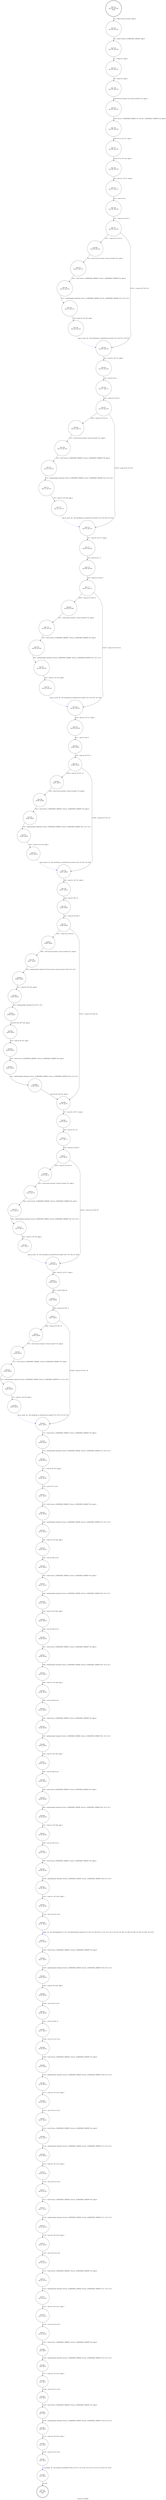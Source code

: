digraph process_screenblt {
label="process_screenblt"
41740 [label="N41740\n(rp:0, ep:0)\nexit", shape="doublecircle"]
41741 [label="N41741\n(rp:136, ep:136)\nentry", shape="doublecircle"]
41741 -> 41743 [label="%5 = alloca %struct.stream*, align 8"]
41743 [label="N41743\n(rp:135, ep:135)", shape="circle"]
41743 -> 41744 [label="%6 = alloca %struct._SCREENBLT_ORDER*, align 8"]
41744 [label="N41744\n(rp:134, ep:134)", shape="circle"]
41744 -> 41745 [label="%7 = alloca i32, align 4"]
41745 [label="N41745\n(rp:133, ep:133)", shape="circle"]
41745 -> 41746 [label="%8 = alloca i32, align 4"]
41746 [label="N41746\n(rp:132, ep:132)", shape="circle"]
41746 -> 41748 [label="store %struct.stream* %0, %struct.stream** %5, align 8"]
41748 [label="N41748\n(rp:131, ep:131)", shape="circle"]
41748 -> 41750 [label="store %struct._SCREENBLT_ORDER* %1, %struct._SCREENBLT_ORDER** %6, align 8"]
41750 [label="N41750\n(rp:130, ep:130)", shape="circle"]
41750 -> 41752 [label="store i32 %2, i32* %7, align 4"]
41752 [label="N41752\n(rp:129, ep:129)", shape="circle"]
41752 -> 41754 [label="store i32 %3, i32* %8, align 4"]
41754 [label="N41754\n(rp:128, ep:128)", shape="circle"]
41754 -> 41755 [label="%9 = load i32, i32* %7, align 4"]
41755 [label="N41755\n(rp:127, ep:127)", shape="circle"]
41755 -> 41756 [label="%10 = and i32 %9, 1"]
41756 [label="N41756\n(rp:126, ep:126)", shape="circle"]
41756 -> 41757 [label="%11 = icmp ne i32 %10, 0"]
41757 [label="N41757\n(rp:125, ep:125)", shape="circle"]
41757 -> 41889 [label="[%11 = icmp ne i32 %10, 0]"]
41757 -> 41764 [label="[!(%11 = icmp ne i32 %10, 0)]"]
41759 [label="N41759\n(rp:123, ep:123)", shape="circle"]
41759 -> 41760 [label="%14 = load %struct._SCREENBLT_ORDER*, %struct._SCREENBLT_ORDER** %6, align 8"]
41760 [label="N41760\n(rp:122, ep:122)", shape="circle"]
41760 -> 41761 [label="%15 = getelementptr inbounds %struct._SCREENBLT_ORDER, %struct._SCREENBLT_ORDER* %14, i32 0, i32 0"]
41761 [label="N41761\n(rp:121, ep:121)", shape="circle"]
41761 -> 41762 [label="%16 = load i32, i32* %8, align 4"]
41762 [label="N41762\n(rp:120, ep:120)", shape="circle"]
41762 -> 41764 [label="rdp_in_coord --@-- call void @rdp_in_coord(%struct.stream* %13, i16* %15, i32 %16)", style="dashed", color="blue"]
41764 [label="N41764\n(rp:119, ep:119)", shape="circle"]
41764 -> 41765 [label="%18 = load i32, i32* %7, align 4"]
41765 [label="N41765\n(rp:118, ep:118)", shape="circle"]
41765 -> 41766 [label="%19 = and i32 %18, 2"]
41766 [label="N41766\n(rp:117, ep:117)", shape="circle"]
41766 -> 41767 [label="%20 = icmp ne i32 %19, 0"]
41767 [label="N41767\n(rp:116, ep:116)", shape="circle"]
41767 -> 41891 [label="[%20 = icmp ne i32 %19, 0]"]
41767 -> 41774 [label="[!(%20 = icmp ne i32 %19, 0)]"]
41769 [label="N41769\n(rp:114, ep:114)", shape="circle"]
41769 -> 41770 [label="%23 = load %struct._SCREENBLT_ORDER*, %struct._SCREENBLT_ORDER** %6, align 8"]
41770 [label="N41770\n(rp:113, ep:113)", shape="circle"]
41770 -> 41771 [label="%24 = getelementptr inbounds %struct._SCREENBLT_ORDER, %struct._SCREENBLT_ORDER* %23, i32 0, i32 1"]
41771 [label="N41771\n(rp:112, ep:112)", shape="circle"]
41771 -> 41772 [label="%25 = load i32, i32* %8, align 4"]
41772 [label="N41772\n(rp:111, ep:111)", shape="circle"]
41772 -> 41774 [label="rdp_in_coord --@-- call void @rdp_in_coord(%struct.stream* %22, i16* %24, i32 %25)", style="dashed", color="blue"]
41774 [label="N41774\n(rp:110, ep:110)", shape="circle"]
41774 -> 41775 [label="%27 = load i32, i32* %7, align 4"]
41775 [label="N41775\n(rp:109, ep:109)", shape="circle"]
41775 -> 41776 [label="%28 = and i32 %27, 4"]
41776 [label="N41776\n(rp:108, ep:108)", shape="circle"]
41776 -> 41777 [label="%29 = icmp ne i32 %28, 0"]
41777 [label="N41777\n(rp:107, ep:107)", shape="circle"]
41777 -> 41893 [label="[%29 = icmp ne i32 %28, 0]"]
41777 -> 41784 [label="[!(%29 = icmp ne i32 %28, 0)]"]
41779 [label="N41779\n(rp:105, ep:105)", shape="circle"]
41779 -> 41780 [label="%32 = load %struct._SCREENBLT_ORDER*, %struct._SCREENBLT_ORDER** %6, align 8"]
41780 [label="N41780\n(rp:104, ep:104)", shape="circle"]
41780 -> 41781 [label="%33 = getelementptr inbounds %struct._SCREENBLT_ORDER, %struct._SCREENBLT_ORDER* %32, i32 0, i32 2"]
41781 [label="N41781\n(rp:103, ep:103)", shape="circle"]
41781 -> 41782 [label="%34 = load i32, i32* %8, align 4"]
41782 [label="N41782\n(rp:102, ep:102)", shape="circle"]
41782 -> 41784 [label="rdp_in_coord --@-- call void @rdp_in_coord(%struct.stream* %31, i16* %33, i32 %34)", style="dashed", color="blue"]
41784 [label="N41784\n(rp:101, ep:101)", shape="circle"]
41784 -> 41785 [label="%36 = load i32, i32* %7, align 4"]
41785 [label="N41785\n(rp:100, ep:100)", shape="circle"]
41785 -> 41786 [label="%37 = and i32 %36, 8"]
41786 [label="N41786\n(rp:99, ep:99)", shape="circle"]
41786 -> 41787 [label="%38 = icmp ne i32 %37, 0"]
41787 [label="N41787\n(rp:98, ep:98)", shape="circle"]
41787 -> 41895 [label="[%38 = icmp ne i32 %37, 0]"]
41787 -> 41794 [label="[!(%38 = icmp ne i32 %37, 0)]"]
41789 [label="N41789\n(rp:96, ep:96)", shape="circle"]
41789 -> 41790 [label="%41 = load %struct._SCREENBLT_ORDER*, %struct._SCREENBLT_ORDER** %6, align 8"]
41790 [label="N41790\n(rp:95, ep:95)", shape="circle"]
41790 -> 41791 [label="%42 = getelementptr inbounds %struct._SCREENBLT_ORDER, %struct._SCREENBLT_ORDER* %41, i32 0, i32 3"]
41791 [label="N41791\n(rp:94, ep:94)", shape="circle"]
41791 -> 41792 [label="%43 = load i32, i32* %8, align 4"]
41792 [label="N41792\n(rp:93, ep:93)", shape="circle"]
41792 -> 41794 [label="rdp_in_coord --@-- call void @rdp_in_coord(%struct.stream* %40, i16* %42, i32 %43)", style="dashed", color="blue"]
41794 [label="N41794\n(rp:92, ep:92)", shape="circle"]
41794 -> 41795 [label="%45 = load i32, i32* %7, align 4"]
41795 [label="N41795\n(rp:91, ep:91)", shape="circle"]
41795 -> 41796 [label="%46 = and i32 %45, 16"]
41796 [label="N41796\n(rp:90, ep:90)", shape="circle"]
41796 -> 41797 [label="%47 = icmp ne i32 %46, 0"]
41797 [label="N41797\n(rp:89, ep:89)", shape="circle"]
41797 -> 41897 [label="[%47 = icmp ne i32 %46, 0]"]
41797 -> 41808 [label="[!(%47 = icmp ne i32 %46, 0)]"]
41799 [label="N41799\n(rp:87, ep:87)", shape="circle"]
41799 -> 41800 [label="%50 = getelementptr inbounds %struct.stream, %struct.stream* %49, i32 0, i32 0"]
41800 [label="N41800\n(rp:86, ep:86)", shape="circle"]
41800 -> 41801 [label="%51 = load i8*, i8** %50, align 8"]
41801 [label="N41801\n(rp:85, ep:85)", shape="circle"]
41801 -> 41802 [label="%52 = getelementptr inbounds i8, i8* %51, i32 1"]
41802 [label="N41802\n(rp:84, ep:84)", shape="circle"]
41802 -> 41803 [label="store i8* %52, i8** %50, align 8"]
41803 [label="N41803\n(rp:83, ep:83)", shape="circle"]
41803 -> 41804 [label="%53 = load i8, i8* %51, align 1"]
41804 [label="N41804\n(rp:82, ep:82)", shape="circle"]
41804 -> 41805 [label="%54 = load %struct._SCREENBLT_ORDER*, %struct._SCREENBLT_ORDER** %6, align 8"]
41805 [label="N41805\n(rp:81, ep:81)", shape="circle"]
41805 -> 41806 [label="%55 = getelementptr inbounds %struct._SCREENBLT_ORDER, %struct._SCREENBLT_ORDER* %54, i32 0, i32 4"]
41806 [label="N41806\n(rp:80, ep:80)", shape="circle"]
41806 -> 41808 [label="store i8 %53, i8* %55, align 2"]
41808 [label="N41808\n(rp:79, ep:79)", shape="circle"]
41808 -> 41809 [label="%57 = load i32, i32* %7, align 4"]
41809 [label="N41809\n(rp:78, ep:78)", shape="circle"]
41809 -> 41810 [label="%58 = and i32 %57, 32"]
41810 [label="N41810\n(rp:77, ep:77)", shape="circle"]
41810 -> 41811 [label="%59 = icmp ne i32 %58, 0"]
41811 [label="N41811\n(rp:76, ep:76)", shape="circle"]
41811 -> 41899 [label="[%59 = icmp ne i32 %58, 0]"]
41811 -> 41818 [label="[!(%59 = icmp ne i32 %58, 0)]"]
41813 [label="N41813\n(rp:74, ep:74)", shape="circle"]
41813 -> 41814 [label="%62 = load %struct._SCREENBLT_ORDER*, %struct._SCREENBLT_ORDER** %6, align 8"]
41814 [label="N41814\n(rp:73, ep:73)", shape="circle"]
41814 -> 41815 [label="%63 = getelementptr inbounds %struct._SCREENBLT_ORDER, %struct._SCREENBLT_ORDER* %62, i32 0, i32 5"]
41815 [label="N41815\n(rp:72, ep:72)", shape="circle"]
41815 -> 41816 [label="%64 = load i32, i32* %8, align 4"]
41816 [label="N41816\n(rp:71, ep:71)", shape="circle"]
41816 -> 41818 [label="rdp_in_coord --@-- call void @rdp_in_coord(%struct.stream* %61, i16* %63, i32 %64)", style="dashed", color="blue"]
41818 [label="N41818\n(rp:70, ep:70)", shape="circle"]
41818 -> 41819 [label="%66 = load i32, i32* %7, align 4"]
41819 [label="N41819\n(rp:69, ep:69)", shape="circle"]
41819 -> 41820 [label="%67 = and i32 %66, 64"]
41820 [label="N41820\n(rp:68, ep:68)", shape="circle"]
41820 -> 41821 [label="%68 = icmp ne i32 %67, 0"]
41821 [label="N41821\n(rp:67, ep:67)", shape="circle"]
41821 -> 41901 [label="[%68 = icmp ne i32 %67, 0]"]
41821 -> 41828 [label="[!(%68 = icmp ne i32 %67, 0)]"]
41823 [label="N41823\n(rp:65, ep:65)", shape="circle"]
41823 -> 41824 [label="%71 = load %struct._SCREENBLT_ORDER*, %struct._SCREENBLT_ORDER** %6, align 8"]
41824 [label="N41824\n(rp:64, ep:64)", shape="circle"]
41824 -> 41825 [label="%72 = getelementptr inbounds %struct._SCREENBLT_ORDER, %struct._SCREENBLT_ORDER* %71, i32 0, i32 6"]
41825 [label="N41825\n(rp:63, ep:63)", shape="circle"]
41825 -> 41826 [label="%73 = load i32, i32* %8, align 4"]
41826 [label="N41826\n(rp:62, ep:62)", shape="circle"]
41826 -> 41828 [label="rdp_in_coord --@-- call void @rdp_in_coord(%struct.stream* %70, i16* %72, i32 %73)", style="dashed", color="blue"]
41828 [label="N41828\n(rp:61, ep:61)", shape="circle"]
41828 -> 41829 [label="%75 = load %struct._SCREENBLT_ORDER*, %struct._SCREENBLT_ORDER** %6, align 8"]
41829 [label="N41829\n(rp:60, ep:60)", shape="circle"]
41829 -> 41830 [label="%76 = getelementptr inbounds %struct._SCREENBLT_ORDER, %struct._SCREENBLT_ORDER* %75, i32 0, i32 4"]
41830 [label="N41830\n(rp:59, ep:59)", shape="circle"]
41830 -> 41831 [label="%77 = load i8, i8* %76, align 2"]
41831 [label="N41831\n(rp:58, ep:58)", shape="circle"]
41831 -> 41832 [label="%78 = zext i8 %77 to i32"]
41832 [label="N41832\n(rp:57, ep:57)", shape="circle"]
41832 -> 41833 [label="%79 = load %struct._SCREENBLT_ORDER*, %struct._SCREENBLT_ORDER** %6, align 8"]
41833 [label="N41833\n(rp:56, ep:56)", shape="circle"]
41833 -> 41834 [label="%80 = getelementptr inbounds %struct._SCREENBLT_ORDER, %struct._SCREENBLT_ORDER* %79, i32 0, i32 0"]
41834 [label="N41834\n(rp:55, ep:55)", shape="circle"]
41834 -> 41835 [label="%81 = load i16, i16* %80, align 2"]
41835 [label="N41835\n(rp:54, ep:54)", shape="circle"]
41835 -> 41836 [label="%82 = sext i16 %81 to i32"]
41836 [label="N41836\n(rp:53, ep:53)", shape="circle"]
41836 -> 41837 [label="%83 = load %struct._SCREENBLT_ORDER*, %struct._SCREENBLT_ORDER** %6, align 8"]
41837 [label="N41837\n(rp:52, ep:52)", shape="circle"]
41837 -> 41838 [label="%84 = getelementptr inbounds %struct._SCREENBLT_ORDER, %struct._SCREENBLT_ORDER* %83, i32 0, i32 1"]
41838 [label="N41838\n(rp:51, ep:51)", shape="circle"]
41838 -> 41839 [label="%85 = load i16, i16* %84, align 2"]
41839 [label="N41839\n(rp:50, ep:50)", shape="circle"]
41839 -> 41840 [label="%86 = sext i16 %85 to i32"]
41840 [label="N41840\n(rp:49, ep:49)", shape="circle"]
41840 -> 41841 [label="%87 = load %struct._SCREENBLT_ORDER*, %struct._SCREENBLT_ORDER** %6, align 8"]
41841 [label="N41841\n(rp:48, ep:48)", shape="circle"]
41841 -> 41842 [label="%88 = getelementptr inbounds %struct._SCREENBLT_ORDER, %struct._SCREENBLT_ORDER* %87, i32 0, i32 2"]
41842 [label="N41842\n(rp:47, ep:47)", shape="circle"]
41842 -> 41843 [label="%89 = load i16, i16* %88, align 2"]
41843 [label="N41843\n(rp:46, ep:46)", shape="circle"]
41843 -> 41844 [label="%90 = sext i16 %89 to i32"]
41844 [label="N41844\n(rp:45, ep:45)", shape="circle"]
41844 -> 41845 [label="%91 = load %struct._SCREENBLT_ORDER*, %struct._SCREENBLT_ORDER** %6, align 8"]
41845 [label="N41845\n(rp:44, ep:44)", shape="circle"]
41845 -> 41846 [label="%92 = getelementptr inbounds %struct._SCREENBLT_ORDER, %struct._SCREENBLT_ORDER* %91, i32 0, i32 3"]
41846 [label="N41846\n(rp:43, ep:43)", shape="circle"]
41846 -> 41847 [label="%93 = load i16, i16* %92, align 2"]
41847 [label="N41847\n(rp:42, ep:42)", shape="circle"]
41847 -> 41848 [label="%94 = sext i16 %93 to i32"]
41848 [label="N41848\n(rp:41, ep:41)", shape="circle"]
41848 -> 41849 [label="%95 = load %struct._SCREENBLT_ORDER*, %struct._SCREENBLT_ORDER** %6, align 8"]
41849 [label="N41849\n(rp:40, ep:40)", shape="circle"]
41849 -> 41850 [label="%96 = getelementptr inbounds %struct._SCREENBLT_ORDER, %struct._SCREENBLT_ORDER* %95, i32 0, i32 5"]
41850 [label="N41850\n(rp:39, ep:39)", shape="circle"]
41850 -> 41851 [label="%97 = load i16, i16* %96, align 2"]
41851 [label="N41851\n(rp:38, ep:38)", shape="circle"]
41851 -> 41852 [label="%98 = sext i16 %97 to i32"]
41852 [label="N41852\n(rp:37, ep:37)", shape="circle"]
41852 -> 41853 [label="%99 = load %struct._SCREENBLT_ORDER*, %struct._SCREENBLT_ORDER** %6, align 8"]
41853 [label="N41853\n(rp:36, ep:36)", shape="circle"]
41853 -> 41854 [label="%100 = getelementptr inbounds %struct._SCREENBLT_ORDER, %struct._SCREENBLT_ORDER* %99, i32 0, i32 6"]
41854 [label="N41854\n(rp:35, ep:35)", shape="circle"]
41854 -> 41855 [label="%101 = load i16, i16* %100, align 2"]
41855 [label="N41855\n(rp:34, ep:34)", shape="circle"]
41855 -> 41856 [label="%102 = sext i16 %101 to i32"]
41856 [label="N41856\n(rp:33, ep:33)", shape="circle"]
41856 -> 41857 [label="logger --@-- call void @logger(i32 5, i32 0, i8* getelementptr inbounds ([74 x i8], [74 x i8]* @.str.17.126, i32 0, i32 0), i32 %78, i32 %82, i32 %86, i32 %90, i32 %94, i32 %98, i32 %102)", style="dashed", color="blue"]
41857 [label="N41857\n(rp:32, ep:32)", shape="circle"]
41857 -> 41858 [label="%103 = load %struct._SCREENBLT_ORDER*, %struct._SCREENBLT_ORDER** %6, align 8"]
41858 [label="N41858\n(rp:31, ep:31)", shape="circle"]
41858 -> 41859 [label="%104 = getelementptr inbounds %struct._SCREENBLT_ORDER, %struct._SCREENBLT_ORDER* %103, i32 0, i32 4"]
41859 [label="N41859\n(rp:30, ep:30)", shape="circle"]
41859 -> 41860 [label="%105 = load i8, i8* %104, align 2"]
41860 [label="N41860\n(rp:29, ep:29)", shape="circle"]
41860 -> 41861 [label="%106 = zext i8 %105 to i32"]
41861 [label="N41861\n(rp:28, ep:28)", shape="circle"]
41861 -> 41862 [label="%107 = and i32 %106, 15"]
41862 [label="N41862\n(rp:27, ep:27)", shape="circle"]
41862 -> 41863 [label="%108 = trunc i32 %107 to i8"]
41863 [label="N41863\n(rp:26, ep:26)", shape="circle"]
41863 -> 41864 [label="%109 = load %struct._SCREENBLT_ORDER*, %struct._SCREENBLT_ORDER** %6, align 8"]
41864 [label="N41864\n(rp:25, ep:25)", shape="circle"]
41864 -> 41865 [label="%110 = getelementptr inbounds %struct._SCREENBLT_ORDER, %struct._SCREENBLT_ORDER* %109, i32 0, i32 0"]
41865 [label="N41865\n(rp:24, ep:24)", shape="circle"]
41865 -> 41866 [label="%111 = load i16, i16* %110, align 2"]
41866 [label="N41866\n(rp:23, ep:23)", shape="circle"]
41866 -> 41867 [label="%112 = sext i16 %111 to i32"]
41867 [label="N41867\n(rp:22, ep:22)", shape="circle"]
41867 -> 41868 [label="%113 = load %struct._SCREENBLT_ORDER*, %struct._SCREENBLT_ORDER** %6, align 8"]
41868 [label="N41868\n(rp:21, ep:21)", shape="circle"]
41868 -> 41869 [label="%114 = getelementptr inbounds %struct._SCREENBLT_ORDER, %struct._SCREENBLT_ORDER* %113, i32 0, i32 1"]
41869 [label="N41869\n(rp:20, ep:20)", shape="circle"]
41869 -> 41870 [label="%115 = load i16, i16* %114, align 2"]
41870 [label="N41870\n(rp:19, ep:19)", shape="circle"]
41870 -> 41871 [label="%116 = sext i16 %115 to i32"]
41871 [label="N41871\n(rp:18, ep:18)", shape="circle"]
41871 -> 41872 [label="%117 = load %struct._SCREENBLT_ORDER*, %struct._SCREENBLT_ORDER** %6, align 8"]
41872 [label="N41872\n(rp:17, ep:17)", shape="circle"]
41872 -> 41873 [label="%118 = getelementptr inbounds %struct._SCREENBLT_ORDER, %struct._SCREENBLT_ORDER* %117, i32 0, i32 2"]
41873 [label="N41873\n(rp:16, ep:16)", shape="circle"]
41873 -> 41874 [label="%119 = load i16, i16* %118, align 2"]
41874 [label="N41874\n(rp:15, ep:15)", shape="circle"]
41874 -> 41875 [label="%120 = sext i16 %119 to i32"]
41875 [label="N41875\n(rp:14, ep:14)", shape="circle"]
41875 -> 41876 [label="%121 = load %struct._SCREENBLT_ORDER*, %struct._SCREENBLT_ORDER** %6, align 8"]
41876 [label="N41876\n(rp:13, ep:13)", shape="circle"]
41876 -> 41877 [label="%122 = getelementptr inbounds %struct._SCREENBLT_ORDER, %struct._SCREENBLT_ORDER* %121, i32 0, i32 3"]
41877 [label="N41877\n(rp:12, ep:12)", shape="circle"]
41877 -> 41878 [label="%123 = load i16, i16* %122, align 2"]
41878 [label="N41878\n(rp:11, ep:11)", shape="circle"]
41878 -> 41879 [label="%124 = sext i16 %123 to i32"]
41879 [label="N41879\n(rp:10, ep:10)", shape="circle"]
41879 -> 41880 [label="%125 = load %struct._SCREENBLT_ORDER*, %struct._SCREENBLT_ORDER** %6, align 8"]
41880 [label="N41880\n(rp:9, ep:9)", shape="circle"]
41880 -> 41881 [label="%126 = getelementptr inbounds %struct._SCREENBLT_ORDER, %struct._SCREENBLT_ORDER* %125, i32 0, i32 5"]
41881 [label="N41881\n(rp:8, ep:8)", shape="circle"]
41881 -> 41882 [label="%127 = load i16, i16* %126, align 2"]
41882 [label="N41882\n(rp:7, ep:7)", shape="circle"]
41882 -> 41883 [label="%128 = sext i16 %127 to i32"]
41883 [label="N41883\n(rp:6, ep:6)", shape="circle"]
41883 -> 41884 [label="%129 = load %struct._SCREENBLT_ORDER*, %struct._SCREENBLT_ORDER** %6, align 8"]
41884 [label="N41884\n(rp:5, ep:5)", shape="circle"]
41884 -> 41885 [label="%130 = getelementptr inbounds %struct._SCREENBLT_ORDER, %struct._SCREENBLT_ORDER* %129, i32 0, i32 6"]
41885 [label="N41885\n(rp:4, ep:4)", shape="circle"]
41885 -> 41886 [label="%131 = load i16, i16* %130, align 2"]
41886 [label="N41886\n(rp:3, ep:3)", shape="circle"]
41886 -> 41887 [label="%132 = sext i16 %131 to i32"]
41887 [label="N41887\n(rp:2, ep:2)", shape="circle"]
41887 -> 41888 [label="ui_screenblt --@-- call void @ui_screenblt(i8 %108, i32 %112, i32 %116, i32 %120, i32 %124, i32 %128, i32 %132)", style="dashed", color="blue"]
41888 [label="N41888\n(rp:1, ep:1)", shape="circle"]
41888 -> 41740 [label="ret void"]
41889 [label="N41889\n(rp:124, ep:124)", shape="circle"]
41889 -> 41759 [label="%13 = load %struct.stream*, %struct.stream** %5, align 8"]
41891 [label="N41891\n(rp:115, ep:115)", shape="circle"]
41891 -> 41769 [label="%22 = load %struct.stream*, %struct.stream** %5, align 8"]
41893 [label="N41893\n(rp:106, ep:106)", shape="circle"]
41893 -> 41779 [label="%31 = load %struct.stream*, %struct.stream** %5, align 8"]
41895 [label="N41895\n(rp:97, ep:97)", shape="circle"]
41895 -> 41789 [label="%40 = load %struct.stream*, %struct.stream** %5, align 8"]
41897 [label="N41897\n(rp:88, ep:88)", shape="circle"]
41897 -> 41799 [label="%49 = load %struct.stream*, %struct.stream** %5, align 8"]
41899 [label="N41899\n(rp:75, ep:75)", shape="circle"]
41899 -> 41813 [label="%61 = load %struct.stream*, %struct.stream** %5, align 8"]
41901 [label="N41901\n(rp:66, ep:66)", shape="circle"]
41901 -> 41823 [label="%70 = load %struct.stream*, %struct.stream** %5, align 8"]
}
